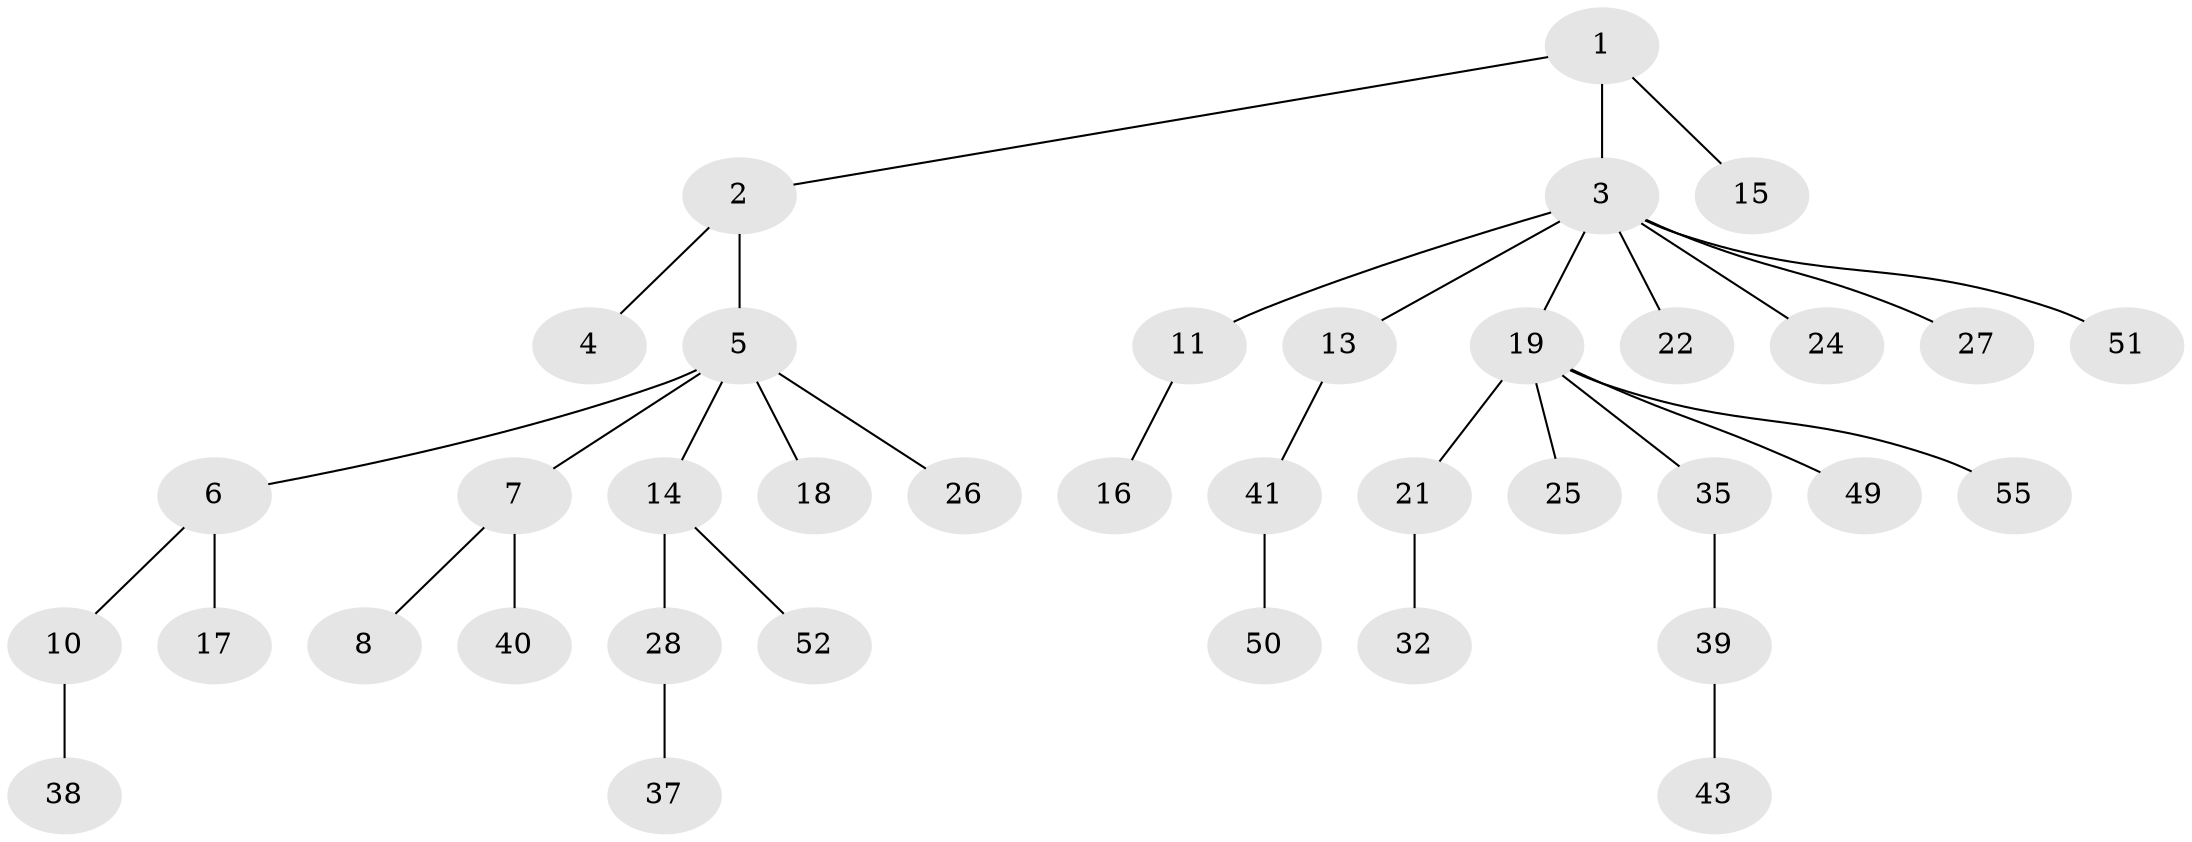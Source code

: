 // original degree distribution, {4: 0.07017543859649122, 5: 0.07017543859649122, 1: 0.5263157894736842, 3: 0.14035087719298245, 2: 0.19298245614035087}
// Generated by graph-tools (version 1.1) at 2025/11/02/27/25 16:11:26]
// undirected, 37 vertices, 36 edges
graph export_dot {
graph [start="1"]
  node [color=gray90,style=filled];
  1 [super="+33"];
  2 [super="+56"];
  3 [super="+9"];
  4;
  5 [super="+12"];
  6 [super="+57"];
  7 [super="+36"];
  8;
  10 [super="+47"];
  11 [super="+53"];
  13 [super="+29"];
  14 [super="+54"];
  15;
  16 [super="+34"];
  17;
  18 [super="+23"];
  19 [super="+20"];
  21 [super="+30"];
  22;
  24 [super="+48"];
  25 [super="+42"];
  26;
  27;
  28 [super="+31"];
  32;
  35 [super="+46"];
  37;
  38;
  39;
  40;
  41 [super="+45"];
  43 [super="+44"];
  49;
  50;
  51;
  52;
  55;
  1 -- 2;
  1 -- 3;
  1 -- 15;
  2 -- 4;
  2 -- 5;
  3 -- 19;
  3 -- 22;
  3 -- 27;
  3 -- 51;
  3 -- 24;
  3 -- 11;
  3 -- 13;
  5 -- 6;
  5 -- 7;
  5 -- 14;
  5 -- 18;
  5 -- 26;
  6 -- 10;
  6 -- 17;
  7 -- 8;
  7 -- 40;
  10 -- 38;
  11 -- 16;
  13 -- 41;
  14 -- 28;
  14 -- 52;
  19 -- 21;
  19 -- 25;
  19 -- 35;
  19 -- 49;
  19 -- 55;
  21 -- 32;
  28 -- 37;
  35 -- 39;
  39 -- 43;
  41 -- 50;
}
